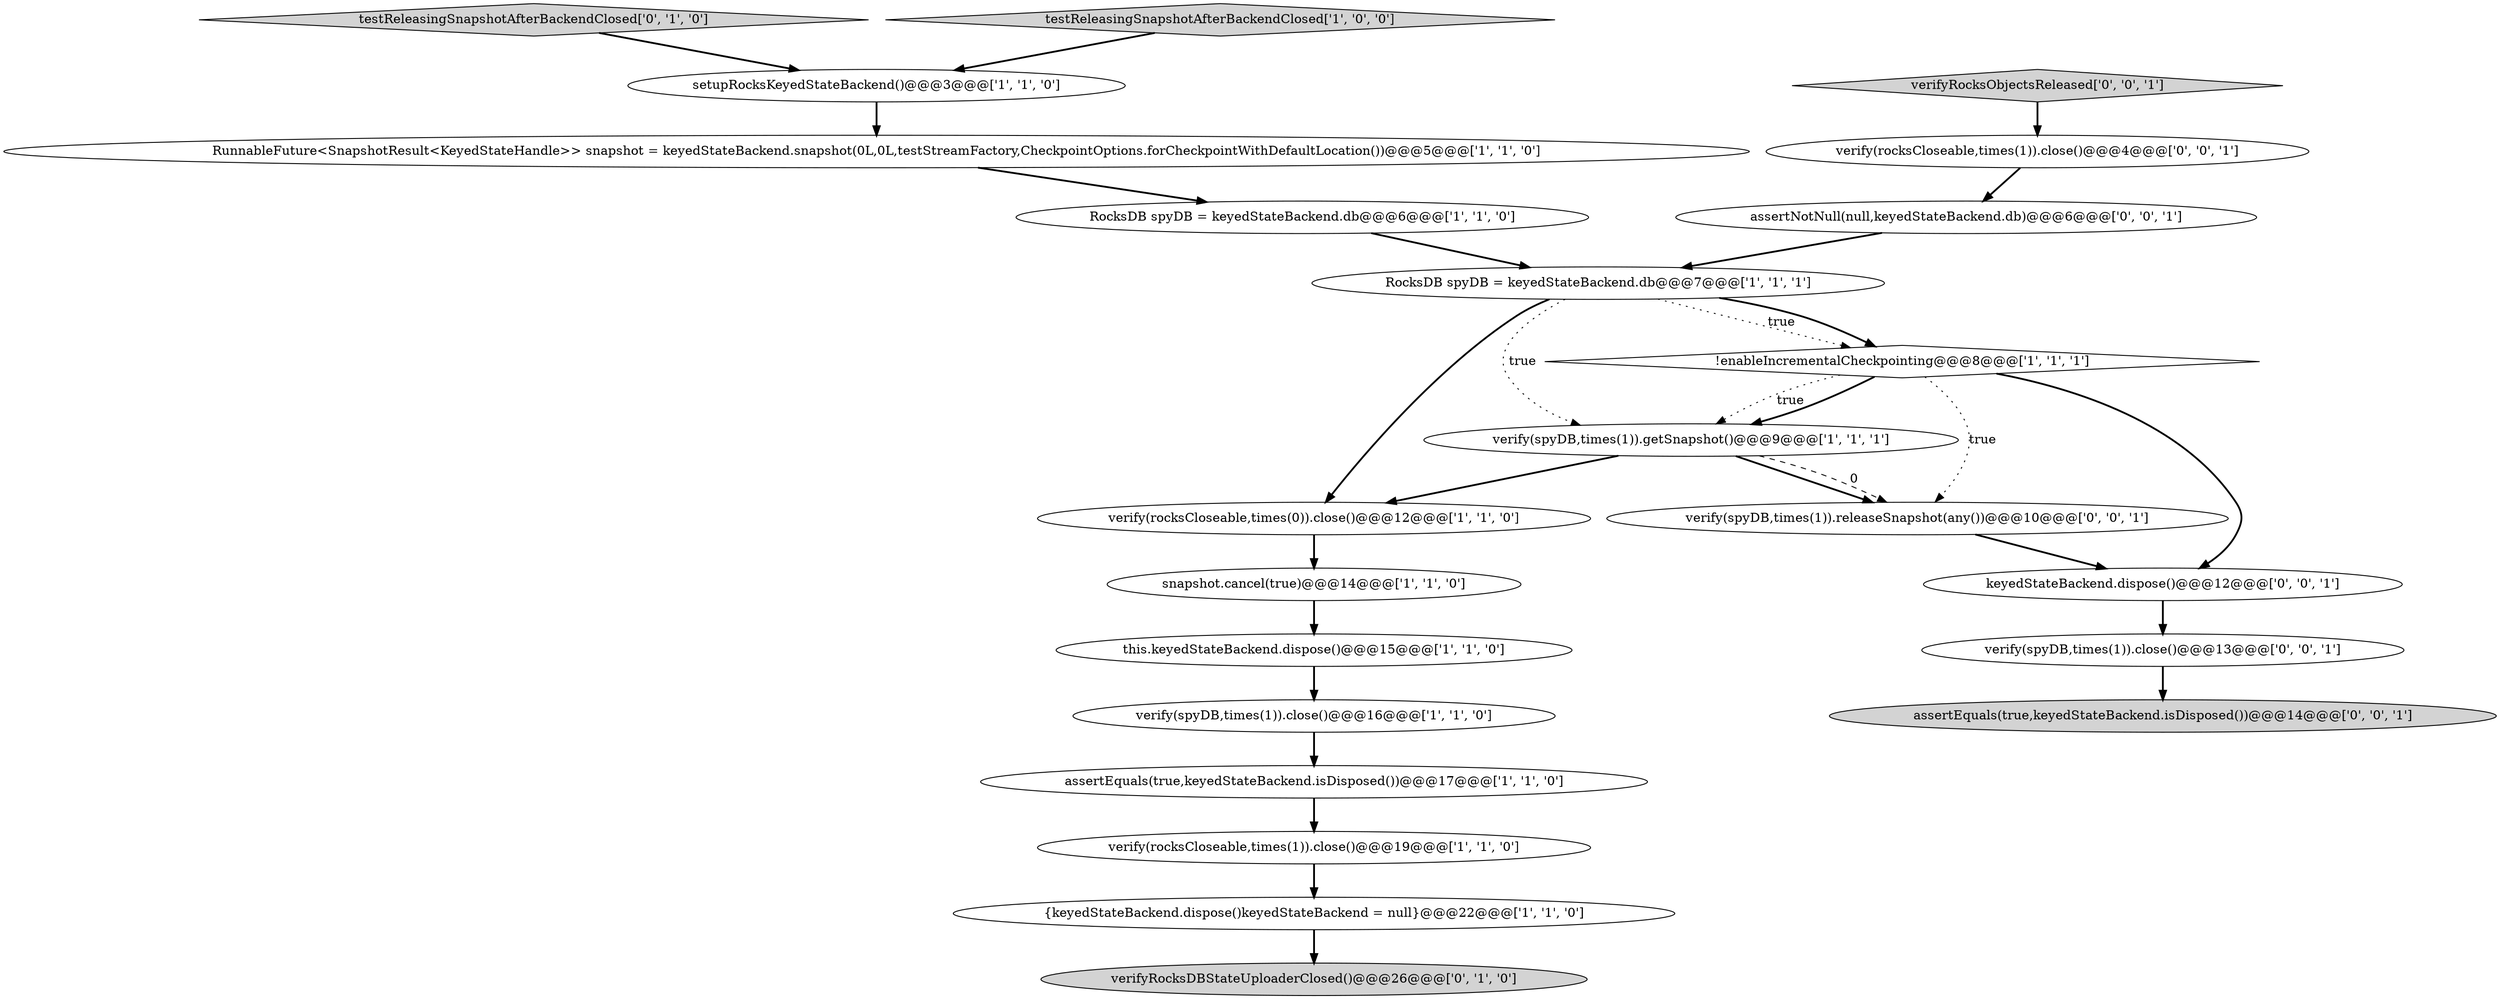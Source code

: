 digraph {
18 [style = filled, label = "verifyRocksObjectsReleased['0', '0', '1']", fillcolor = lightgray, shape = diamond image = "AAA0AAABBB3BBB"];
12 [style = filled, label = "this.keyedStateBackend.dispose()@@@15@@@['1', '1', '0']", fillcolor = white, shape = ellipse image = "AAA0AAABBB1BBB"];
13 [style = filled, label = "RocksDB spyDB = keyedStateBackend.db@@@6@@@['1', '1', '0']", fillcolor = white, shape = ellipse image = "AAA0AAABBB1BBB"];
3 [style = filled, label = "snapshot.cancel(true)@@@14@@@['1', '1', '0']", fillcolor = white, shape = ellipse image = "AAA0AAABBB1BBB"];
21 [style = filled, label = "verify(spyDB,times(1)).close()@@@13@@@['0', '0', '1']", fillcolor = white, shape = ellipse image = "AAA0AAABBB3BBB"];
6 [style = filled, label = "assertEquals(true,keyedStateBackend.isDisposed())@@@17@@@['1', '1', '0']", fillcolor = white, shape = ellipse image = "AAA0AAABBB1BBB"];
14 [style = filled, label = "testReleasingSnapshotAfterBackendClosed['0', '1', '0']", fillcolor = lightgray, shape = diamond image = "AAA0AAABBB2BBB"];
5 [style = filled, label = "RunnableFuture<SnapshotResult<KeyedStateHandle>> snapshot = keyedStateBackend.snapshot(0L,0L,testStreamFactory,CheckpointOptions.forCheckpointWithDefaultLocation())@@@5@@@['1', '1', '0']", fillcolor = white, shape = ellipse image = "AAA0AAABBB1BBB"];
7 [style = filled, label = "{keyedStateBackend.dispose()keyedStateBackend = null}@@@22@@@['1', '1', '0']", fillcolor = white, shape = ellipse image = "AAA0AAABBB1BBB"];
19 [style = filled, label = "keyedStateBackend.dispose()@@@12@@@['0', '0', '1']", fillcolor = white, shape = ellipse image = "AAA0AAABBB3BBB"];
20 [style = filled, label = "verify(rocksCloseable,times(1)).close()@@@4@@@['0', '0', '1']", fillcolor = white, shape = ellipse image = "AAA0AAABBB3BBB"];
22 [style = filled, label = "assertNotNull(null,keyedStateBackend.db)@@@6@@@['0', '0', '1']", fillcolor = white, shape = ellipse image = "AAA0AAABBB3BBB"];
16 [style = filled, label = "verify(spyDB,times(1)).releaseSnapshot(any())@@@10@@@['0', '0', '1']", fillcolor = white, shape = ellipse image = "AAA0AAABBB3BBB"];
10 [style = filled, label = "verify(spyDB,times(1)).close()@@@16@@@['1', '1', '0']", fillcolor = white, shape = ellipse image = "AAA0AAABBB1BBB"];
1 [style = filled, label = "setupRocksKeyedStateBackend()@@@3@@@['1', '1', '0']", fillcolor = white, shape = ellipse image = "AAA0AAABBB1BBB"];
0 [style = filled, label = "verify(rocksCloseable,times(0)).close()@@@12@@@['1', '1', '0']", fillcolor = white, shape = ellipse image = "AAA0AAABBB1BBB"];
9 [style = filled, label = "verify(rocksCloseable,times(1)).close()@@@19@@@['1', '1', '0']", fillcolor = white, shape = ellipse image = "AAA0AAABBB1BBB"];
8 [style = filled, label = "RocksDB spyDB = keyedStateBackend.db@@@7@@@['1', '1', '1']", fillcolor = white, shape = ellipse image = "AAA0AAABBB1BBB"];
17 [style = filled, label = "assertEquals(true,keyedStateBackend.isDisposed())@@@14@@@['0', '0', '1']", fillcolor = lightgray, shape = ellipse image = "AAA0AAABBB3BBB"];
15 [style = filled, label = "verifyRocksDBStateUploaderClosed()@@@26@@@['0', '1', '0']", fillcolor = lightgray, shape = ellipse image = "AAA1AAABBB2BBB"];
2 [style = filled, label = "!enableIncrementalCheckpointing@@@8@@@['1', '1', '1']", fillcolor = white, shape = diamond image = "AAA0AAABBB1BBB"];
11 [style = filled, label = "verify(spyDB,times(1)).getSnapshot()@@@9@@@['1', '1', '1']", fillcolor = white, shape = ellipse image = "AAA0AAABBB1BBB"];
4 [style = filled, label = "testReleasingSnapshotAfterBackendClosed['1', '0', '0']", fillcolor = lightgray, shape = diamond image = "AAA0AAABBB1BBB"];
2->11 [style = dotted, label="true"];
8->11 [style = dotted, label="true"];
22->8 [style = bold, label=""];
18->20 [style = bold, label=""];
10->6 [style = bold, label=""];
8->0 [style = bold, label=""];
2->11 [style = bold, label=""];
11->0 [style = bold, label=""];
16->19 [style = bold, label=""];
21->17 [style = bold, label=""];
20->22 [style = bold, label=""];
8->2 [style = dotted, label="true"];
0->3 [style = bold, label=""];
11->16 [style = bold, label=""];
4->1 [style = bold, label=""];
5->13 [style = bold, label=""];
2->16 [style = dotted, label="true"];
6->9 [style = bold, label=""];
14->1 [style = bold, label=""];
19->21 [style = bold, label=""];
12->10 [style = bold, label=""];
2->19 [style = bold, label=""];
8->2 [style = bold, label=""];
3->12 [style = bold, label=""];
11->16 [style = dashed, label="0"];
7->15 [style = bold, label=""];
13->8 [style = bold, label=""];
1->5 [style = bold, label=""];
9->7 [style = bold, label=""];
}
